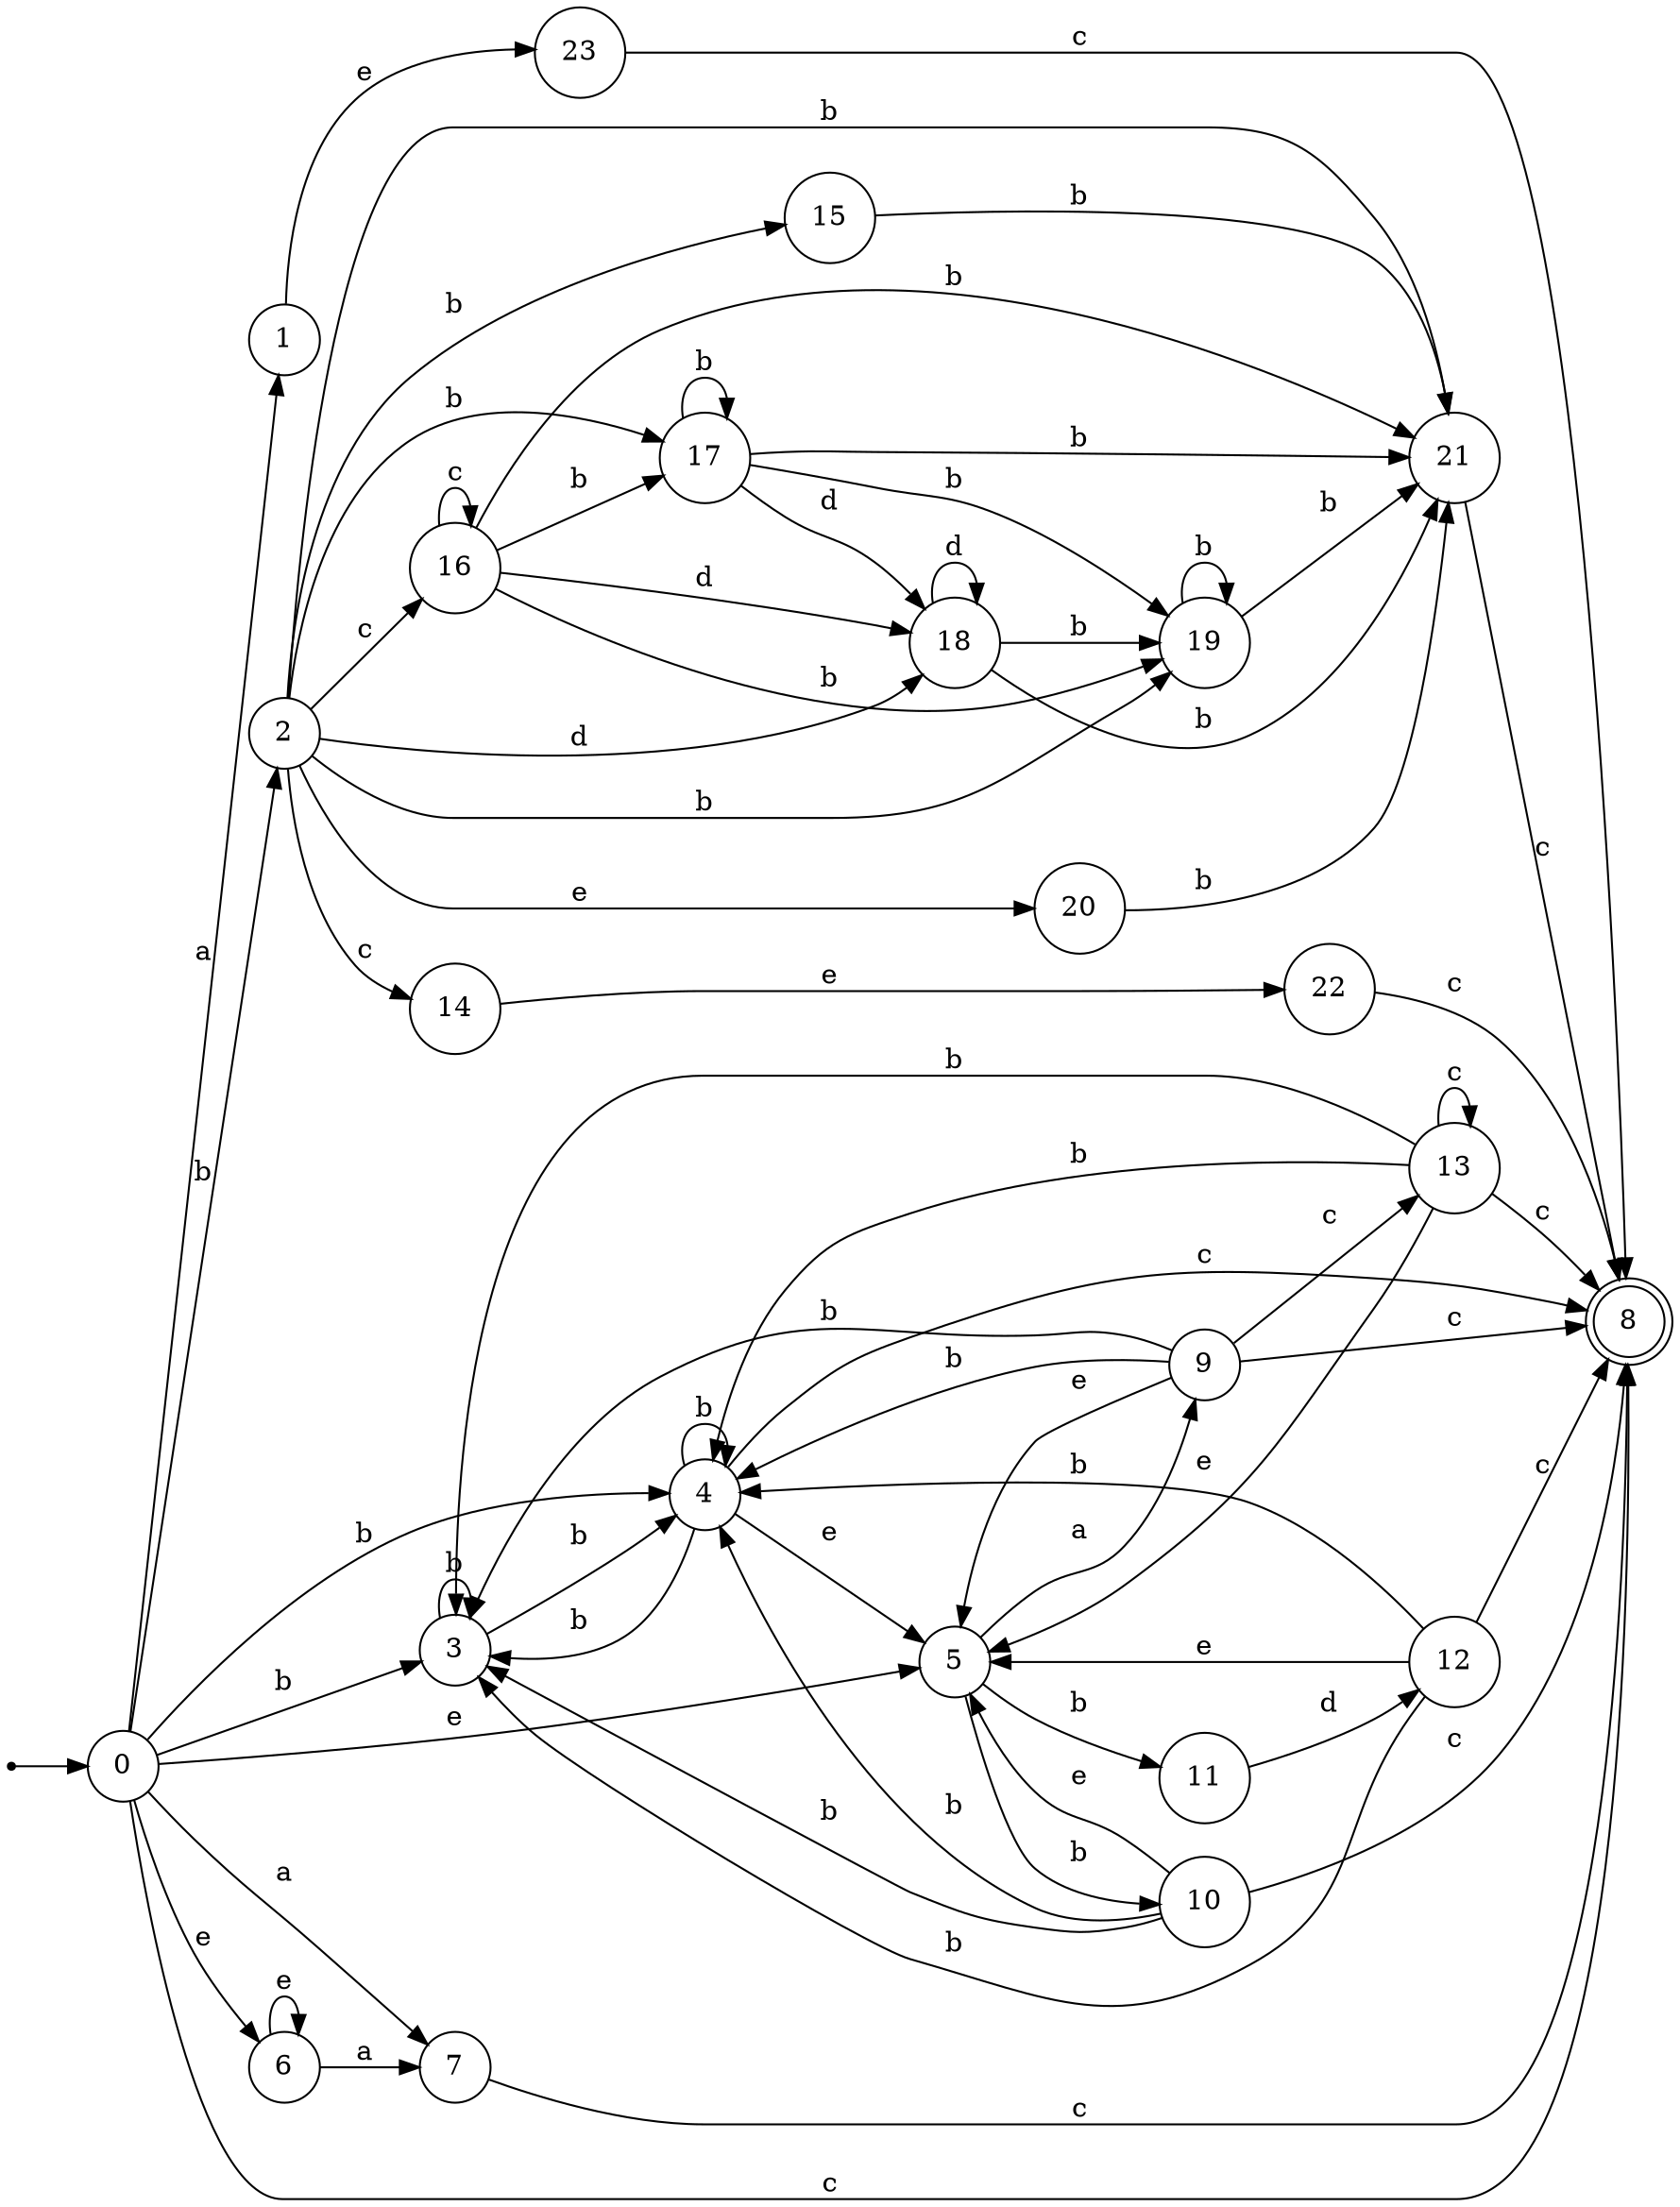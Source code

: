 digraph finite_state_machine {
rankdir=LR;
size="20,20";
node [shape = point]; "dummy0"
node [shape = circle]; "0";
"dummy0" -> "0";
node [shape = circle]; "1";
node [shape = circle]; "2";
node [shape = circle]; "3";
node [shape = circle]; "4";
node [shape = circle]; "5";
node [shape = circle]; "6";
node [shape = circle]; "7";
node [shape = doublecircle]; "8";node [shape = circle]; "9";
node [shape = circle]; "10";
node [shape = circle]; "11";
node [shape = circle]; "12";
node [shape = circle]; "13";
node [shape = circle]; "14";
node [shape = circle]; "15";
node [shape = circle]; "16";
node [shape = circle]; "17";
node [shape = circle]; "18";
node [shape = circle]; "19";
node [shape = circle]; "20";
node [shape = circle]; "21";
node [shape = circle]; "22";
node [shape = circle]; "23";
"0" -> "1" [label = "a"];
 "0" -> "7" [label = "a"];
 "0" -> "2" [label = "b"];
 "0" -> "3" [label = "b"];
 "0" -> "4" [label = "b"];
 "0" -> "5" [label = "e"];
 "0" -> "6" [label = "e"];
 "0" -> "8" [label = "c"];
 "7" -> "8" [label = "c"];
 "6" -> "6" [label = "e"];
 "6" -> "7" [label = "a"];
 "5" -> "9" [label = "a"];
 "5" -> "10" [label = "b"];
 "5" -> "11" [label = "b"];
 "11" -> "12" [label = "d"];
 "12" -> "5" [label = "e"];
 "12" -> "3" [label = "b"];
 "12" -> "4" [label = "b"];
 "12" -> "8" [label = "c"];
 "10" -> "5" [label = "e"];
 "10" -> "3" [label = "b"];
 "10" -> "4" [label = "b"];
 "10" -> "8" [label = "c"];
 "9" -> "8" [label = "c"];
 "9" -> "13" [label = "c"];
 "9" -> "5" [label = "e"];
 "9" -> "3" [label = "b"];
 "9" -> "4" [label = "b"];
 "13" -> "8" [label = "c"];
 "13" -> "13" [label = "c"];
 "13" -> "5" [label = "e"];
 "13" -> "3" [label = "b"];
 "13" -> "4" [label = "b"];
 "4" -> "3" [label = "b"];
 "4" -> "4" [label = "b"];
 "4" -> "5" [label = "e"];
 "4" -> "8" [label = "c"];
 "3" -> "3" [label = "b"];
 "3" -> "4" [label = "b"];
 "2" -> "16" [label = "c"];
 "2" -> "14" [label = "c"];
 "2" -> "17" [label = "b"];
 "2" -> "19" [label = "b"];
 "2" -> "21" [label = "b"];
 "2" -> "15" [label = "b"];
 "2" -> "18" [label = "d"];
 "2" -> "20" [label = "e"];
 "21" -> "8" [label = "c"];
 "20" -> "21" [label = "b"];
 "19" -> "19" [label = "b"];
 "19" -> "21" [label = "b"];
 "18" -> "18" [label = "d"];
 "18" -> "19" [label = "b"];
 "18" -> "21" [label = "b"];
 "17" -> "17" [label = "b"];
 "17" -> "19" [label = "b"];
 "17" -> "21" [label = "b"];
 "17" -> "18" [label = "d"];
 "16" -> "16" [label = "c"];
 "16" -> "17" [label = "b"];
 "16" -> "19" [label = "b"];
 "16" -> "21" [label = "b"];
 "16" -> "18" [label = "d"];
 "15" -> "21" [label = "b"];
 "14" -> "22" [label = "e"];
 "22" -> "8" [label = "c"];
 "1" -> "23" [label = "e"];
 "23" -> "8" [label = "c"];
 }
